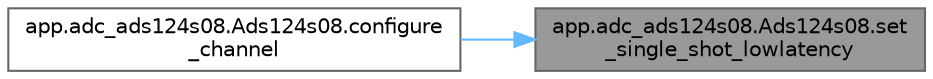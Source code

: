 digraph "app.adc_ads124s08.Ads124s08.set_single_shot_lowlatency"
{
 // LATEX_PDF_SIZE
  bgcolor="transparent";
  edge [fontname=Helvetica,fontsize=10,labelfontname=Helvetica,labelfontsize=10];
  node [fontname=Helvetica,fontsize=10,shape=box,height=0.2,width=0.4];
  rankdir="RL";
  Node1 [id="Node000001",label="app.adc_ads124s08.Ads124s08.set\l_single_shot_lowlatency",height=0.2,width=0.4,color="gray40", fillcolor="grey60", style="filled", fontcolor="black",tooltip="Configure le mode single-shot low-latency de l'ADC."];
  Node1 -> Node2 [id="edge1_Node000001_Node000002",dir="back",color="steelblue1",style="solid",tooltip=" "];
  Node2 [id="Node000002",label="app.adc_ads124s08.Ads124s08.configure\l_channel",height=0.2,width=0.4,color="grey40", fillcolor="white", style="filled",URL="$classapp_1_1adc__ads124s08_1_1_ads124s08.html#abe455695d580ba27f0e5c559414fefbf",tooltip="Configure un canal ADC avec ses paramètres de mesure."];
}
